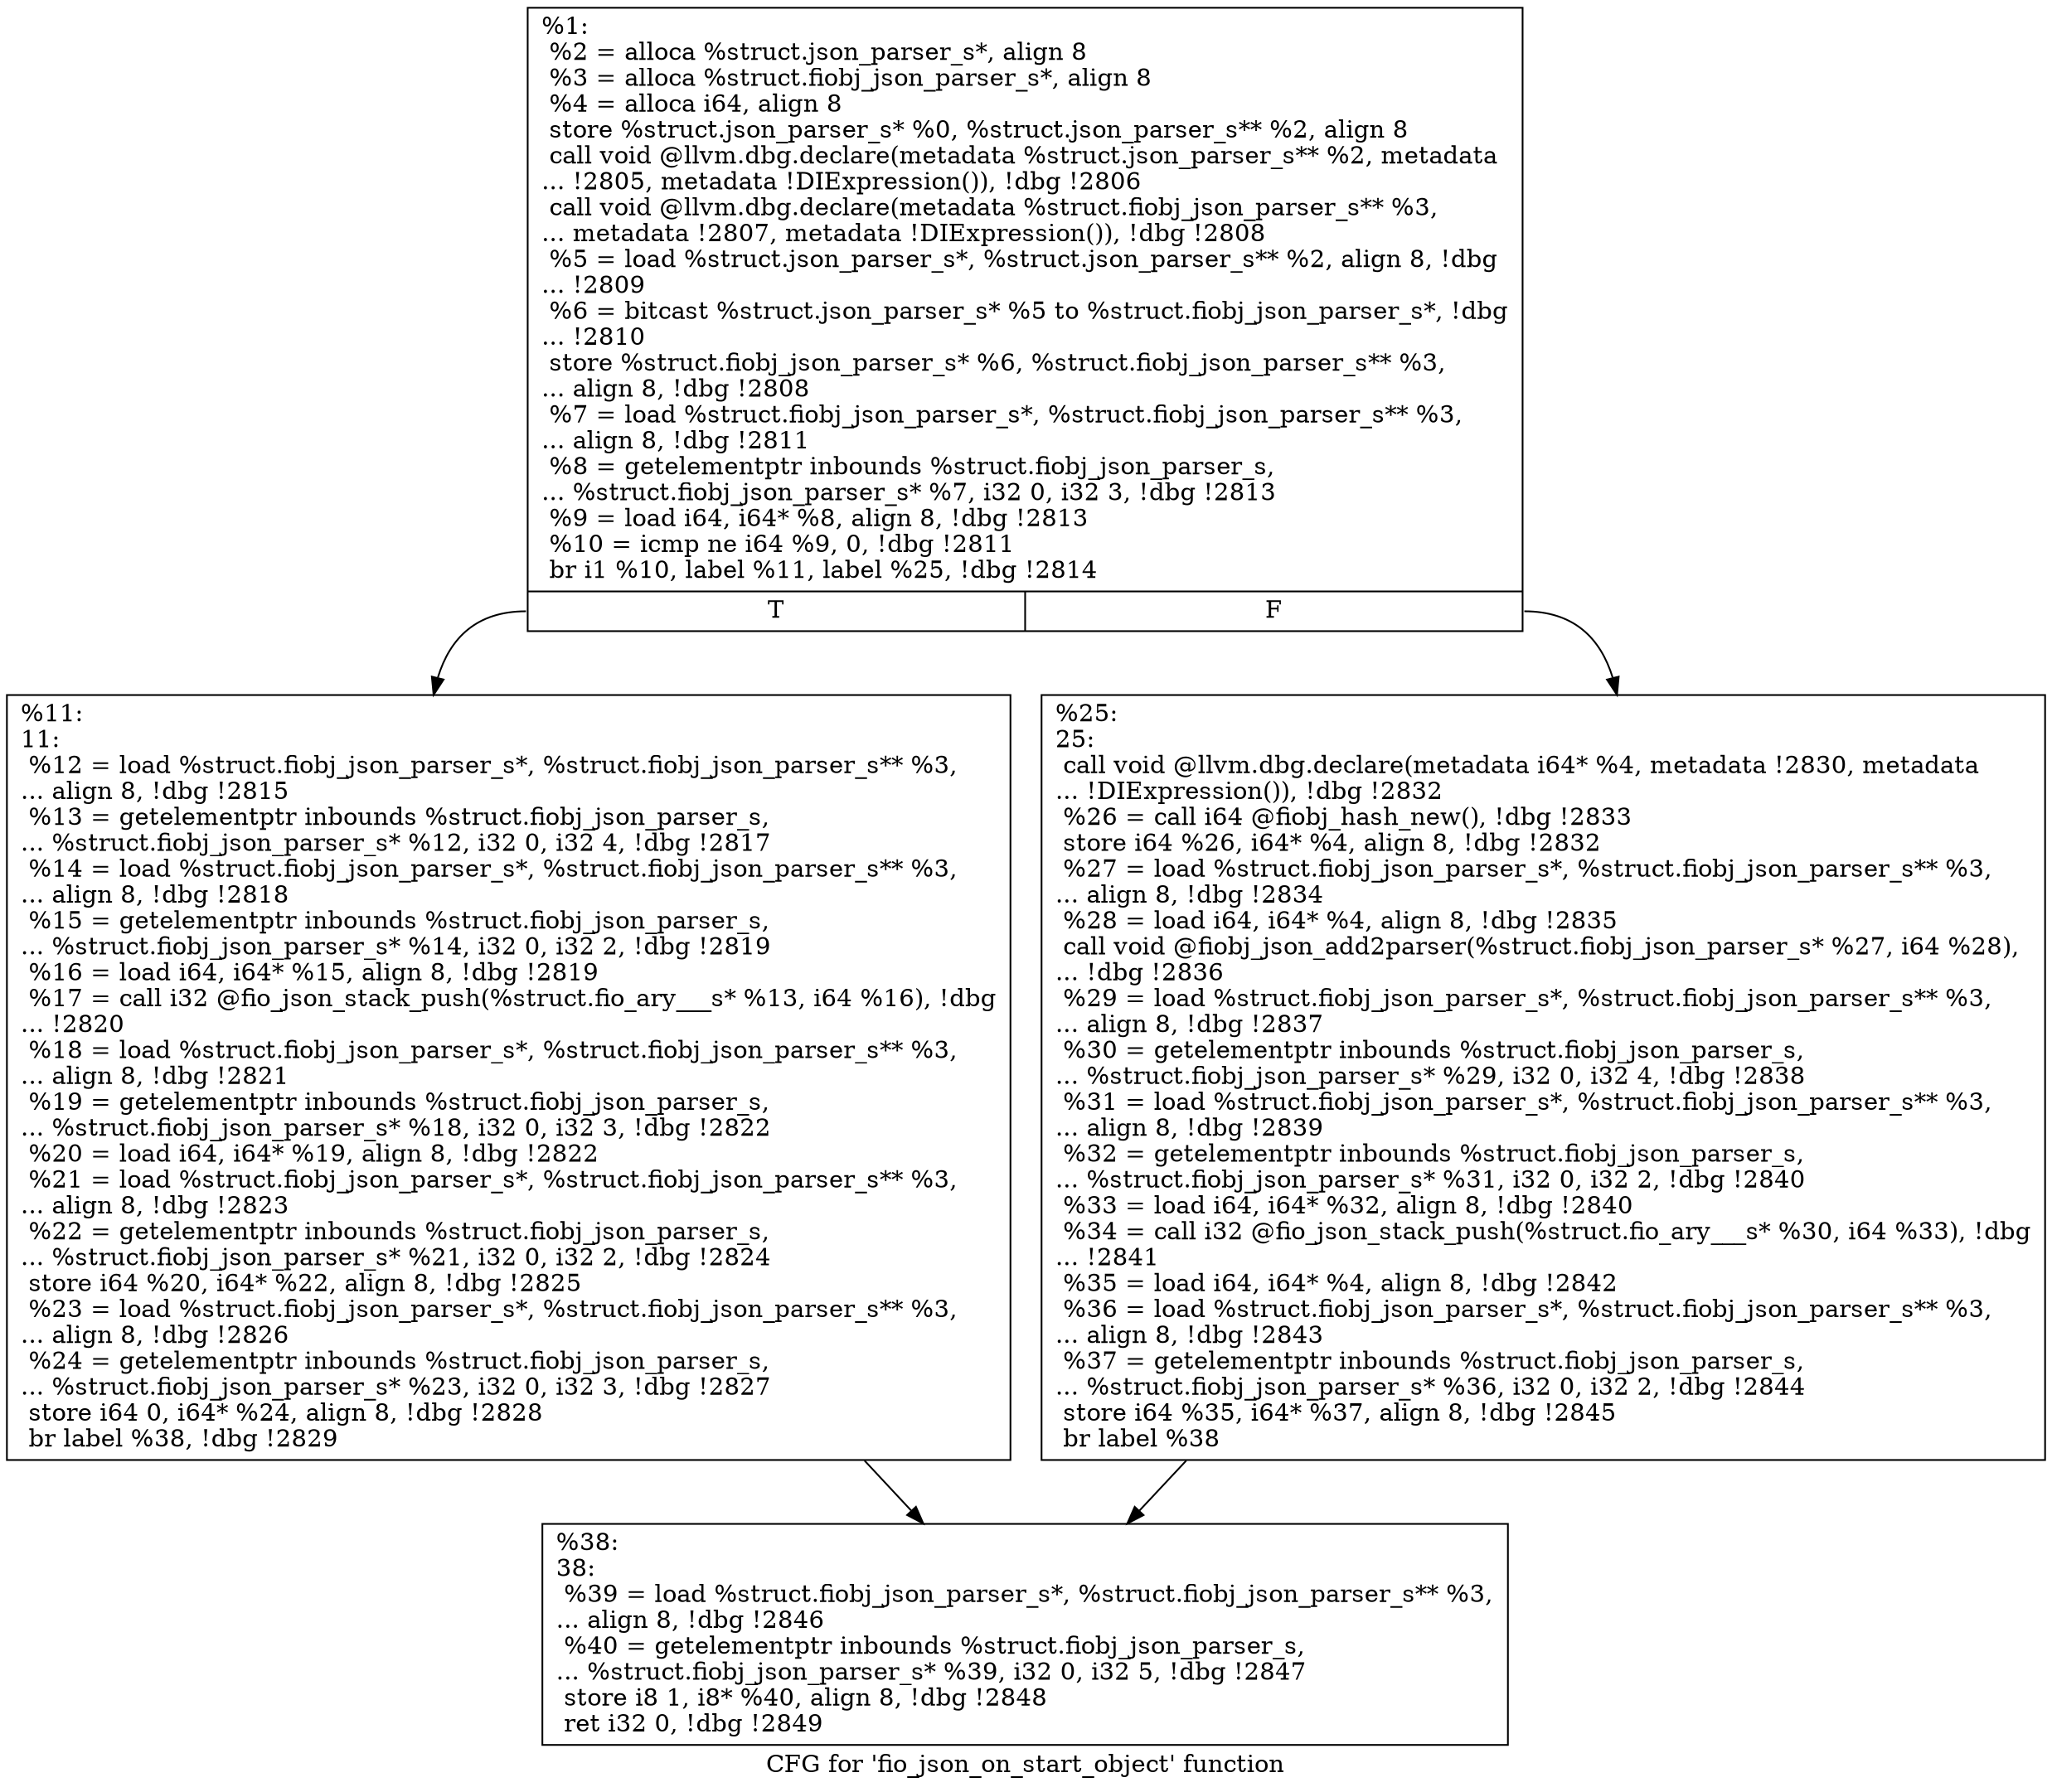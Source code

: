 digraph "CFG for 'fio_json_on_start_object' function" {
	label="CFG for 'fio_json_on_start_object' function";

	Node0x556851ebede0 [shape=record,label="{%1:\l  %2 = alloca %struct.json_parser_s*, align 8\l  %3 = alloca %struct.fiobj_json_parser_s*, align 8\l  %4 = alloca i64, align 8\l  store %struct.json_parser_s* %0, %struct.json_parser_s** %2, align 8\l  call void @llvm.dbg.declare(metadata %struct.json_parser_s** %2, metadata\l... !2805, metadata !DIExpression()), !dbg !2806\l  call void @llvm.dbg.declare(metadata %struct.fiobj_json_parser_s** %3,\l... metadata !2807, metadata !DIExpression()), !dbg !2808\l  %5 = load %struct.json_parser_s*, %struct.json_parser_s** %2, align 8, !dbg\l... !2809\l  %6 = bitcast %struct.json_parser_s* %5 to %struct.fiobj_json_parser_s*, !dbg\l... !2810\l  store %struct.fiobj_json_parser_s* %6, %struct.fiobj_json_parser_s** %3,\l... align 8, !dbg !2808\l  %7 = load %struct.fiobj_json_parser_s*, %struct.fiobj_json_parser_s** %3,\l... align 8, !dbg !2811\l  %8 = getelementptr inbounds %struct.fiobj_json_parser_s,\l... %struct.fiobj_json_parser_s* %7, i32 0, i32 3, !dbg !2813\l  %9 = load i64, i64* %8, align 8, !dbg !2813\l  %10 = icmp ne i64 %9, 0, !dbg !2811\l  br i1 %10, label %11, label %25, !dbg !2814\l|{<s0>T|<s1>F}}"];
	Node0x556851ebede0:s0 -> Node0x5568516f9a80;
	Node0x556851ebede0:s1 -> Node0x5568516f9ad0;
	Node0x5568516f9a80 [shape=record,label="{%11:\l11:                                               \l  %12 = load %struct.fiobj_json_parser_s*, %struct.fiobj_json_parser_s** %3,\l... align 8, !dbg !2815\l  %13 = getelementptr inbounds %struct.fiobj_json_parser_s,\l... %struct.fiobj_json_parser_s* %12, i32 0, i32 4, !dbg !2817\l  %14 = load %struct.fiobj_json_parser_s*, %struct.fiobj_json_parser_s** %3,\l... align 8, !dbg !2818\l  %15 = getelementptr inbounds %struct.fiobj_json_parser_s,\l... %struct.fiobj_json_parser_s* %14, i32 0, i32 2, !dbg !2819\l  %16 = load i64, i64* %15, align 8, !dbg !2819\l  %17 = call i32 @fio_json_stack_push(%struct.fio_ary___s* %13, i64 %16), !dbg\l... !2820\l  %18 = load %struct.fiobj_json_parser_s*, %struct.fiobj_json_parser_s** %3,\l... align 8, !dbg !2821\l  %19 = getelementptr inbounds %struct.fiobj_json_parser_s,\l... %struct.fiobj_json_parser_s* %18, i32 0, i32 3, !dbg !2822\l  %20 = load i64, i64* %19, align 8, !dbg !2822\l  %21 = load %struct.fiobj_json_parser_s*, %struct.fiobj_json_parser_s** %3,\l... align 8, !dbg !2823\l  %22 = getelementptr inbounds %struct.fiobj_json_parser_s,\l... %struct.fiobj_json_parser_s* %21, i32 0, i32 2, !dbg !2824\l  store i64 %20, i64* %22, align 8, !dbg !2825\l  %23 = load %struct.fiobj_json_parser_s*, %struct.fiobj_json_parser_s** %3,\l... align 8, !dbg !2826\l  %24 = getelementptr inbounds %struct.fiobj_json_parser_s,\l... %struct.fiobj_json_parser_s* %23, i32 0, i32 3, !dbg !2827\l  store i64 0, i64* %24, align 8, !dbg !2828\l  br label %38, !dbg !2829\l}"];
	Node0x5568516f9a80 -> Node0x5568516f9b20;
	Node0x5568516f9ad0 [shape=record,label="{%25:\l25:                                               \l  call void @llvm.dbg.declare(metadata i64* %4, metadata !2830, metadata\l... !DIExpression()), !dbg !2832\l  %26 = call i64 @fiobj_hash_new(), !dbg !2833\l  store i64 %26, i64* %4, align 8, !dbg !2832\l  %27 = load %struct.fiobj_json_parser_s*, %struct.fiobj_json_parser_s** %3,\l... align 8, !dbg !2834\l  %28 = load i64, i64* %4, align 8, !dbg !2835\l  call void @fiobj_json_add2parser(%struct.fiobj_json_parser_s* %27, i64 %28),\l... !dbg !2836\l  %29 = load %struct.fiobj_json_parser_s*, %struct.fiobj_json_parser_s** %3,\l... align 8, !dbg !2837\l  %30 = getelementptr inbounds %struct.fiobj_json_parser_s,\l... %struct.fiobj_json_parser_s* %29, i32 0, i32 4, !dbg !2838\l  %31 = load %struct.fiobj_json_parser_s*, %struct.fiobj_json_parser_s** %3,\l... align 8, !dbg !2839\l  %32 = getelementptr inbounds %struct.fiobj_json_parser_s,\l... %struct.fiobj_json_parser_s* %31, i32 0, i32 2, !dbg !2840\l  %33 = load i64, i64* %32, align 8, !dbg !2840\l  %34 = call i32 @fio_json_stack_push(%struct.fio_ary___s* %30, i64 %33), !dbg\l... !2841\l  %35 = load i64, i64* %4, align 8, !dbg !2842\l  %36 = load %struct.fiobj_json_parser_s*, %struct.fiobj_json_parser_s** %3,\l... align 8, !dbg !2843\l  %37 = getelementptr inbounds %struct.fiobj_json_parser_s,\l... %struct.fiobj_json_parser_s* %36, i32 0, i32 2, !dbg !2844\l  store i64 %35, i64* %37, align 8, !dbg !2845\l  br label %38\l}"];
	Node0x5568516f9ad0 -> Node0x5568516f9b20;
	Node0x5568516f9b20 [shape=record,label="{%38:\l38:                                               \l  %39 = load %struct.fiobj_json_parser_s*, %struct.fiobj_json_parser_s** %3,\l... align 8, !dbg !2846\l  %40 = getelementptr inbounds %struct.fiobj_json_parser_s,\l... %struct.fiobj_json_parser_s* %39, i32 0, i32 5, !dbg !2847\l  store i8 1, i8* %40, align 8, !dbg !2848\l  ret i32 0, !dbg !2849\l}"];
}
